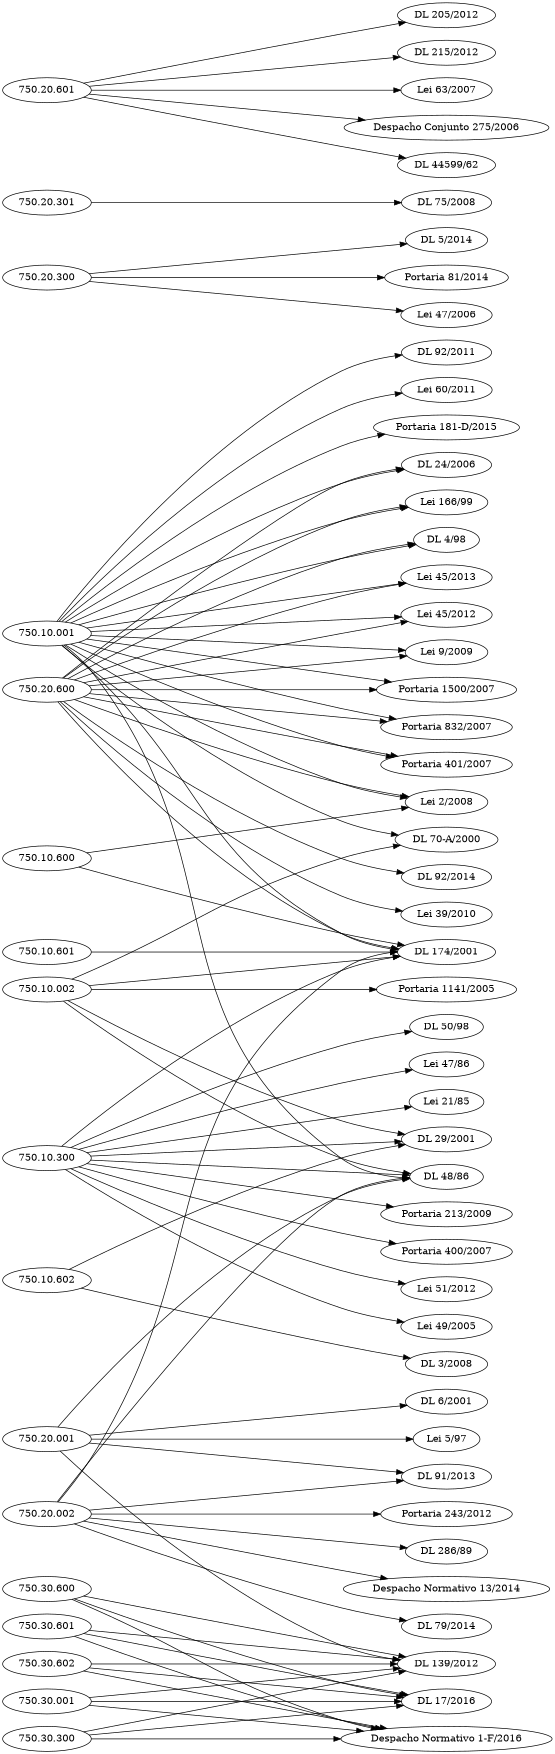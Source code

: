 digraph {
    ratio = "compress";
    ranksep = 5.0; size = "8.3,11.7!";
    rankdir = LR;
	"750.10.001" -> { "Lei 45/2013" "Lei 45/2012" "DL 92/2011" "Lei 60/2011" "Portaria 181-D/2015" "Lei 9/2009" "Lei 2/2008" "Portaria 1500/2007" "Portaria 832/2007" "Portaria 401/2007" "DL 24/2006" "DL 174/2001" "Lei 166/99" "DL 70-A/2000" "DL 174/2001" "DL 4/98" "DL 48/86"};
	"750.10.002" -> { "Portaria 1141/2005" "DL 174/2001" "DL 29/2001" "DL 70-A/2000" "DL 174/2001" "DL 48/86"};
	"750.10.300" -> { "Lei 51/2012" "Lei 49/2005" "DL 50/98" "Lei 47/86" "Lei 21/85" "DL 174/2001" "DL 29/2001" "DL 48/86" "Portaria 213/2009" "Portaria 400/2007"};
	"750.10.600" -> { "DL 174/2001" "Lei 2/2008"};
	"750.10.601" -> { "DL 174/2001"};
	"750.10.602" -> { "DL 29/2001" "DL 3/2008"};
	"750.20.001" -> { "DL 91/2013" "DL 139/2012" "DL 6/2001" "DL 48/86" "Lei 5/97"};
	"750.20.002" -> { "Despacho Normativo 13/2014" "DL 79/2014" "DL 91/2013" "DL 48/86" "Portaria 243/2012" "DL 174/2001" "DL 286/89"};
	"750.20.300" -> { "DL 5/2014" "Portaria 81/2014" "Lei 47/2006"};
	"750.20.301" -> { "DL 75/2008"};
	"750.20.600" -> { "DL 92/2014" "Lei 45/2013" "Lei 45/2012" "Lei 9/2009" "Lei 2/2008" "Lei 39/2010" "Portaria 1500/2007" "Portaria 832/2007" "Portaria 401/2007" "DL 24/2006" "DL 174/2001" "Lei 166/99" "DL 4/98"};
	"750.20.601" -> { "DL 205/2012" "DL 215/2012" "Lei 63/2007" "Despacho Conjunto 275/2006" "DL 44599/62"};
	"750.30.001" -> { "DL 17/2016" "Despacho Normativo 1-F/2016" "DL 139/2012"};
	"750.30.300" -> { "DL 17/2016" "Despacho Normativo 1-F/2016" "DL 139/2012"};
	"750.30.600" -> { "DL 17/2016" "Despacho Normativo 1-F/2016" "DL 139/2012"};
	"750.30.601" -> { "DL 17/2016" "Despacho Normativo 1-F/2016" "DL 139/2012"};
	"750.30.602" -> { "DL 17/2016" "Despacho Normativo 1-F/2016" "DL 139/2012"};
}
